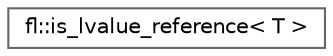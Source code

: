 digraph "Graphical Class Hierarchy"
{
 // INTERACTIVE_SVG=YES
 // LATEX_PDF_SIZE
  bgcolor="transparent";
  edge [fontname=Helvetica,fontsize=10,labelfontname=Helvetica,labelfontsize=10];
  node [fontname=Helvetica,fontsize=10,shape=box,height=0.2,width=0.4];
  rankdir="LR";
  Node0 [id="Node000000",label="fl::is_lvalue_reference\< T \>",height=0.2,width=0.4,color="grey40", fillcolor="white", style="filled",URL="$d5/d66/structfl_1_1is__lvalue__reference.html",tooltip=" "];
}
